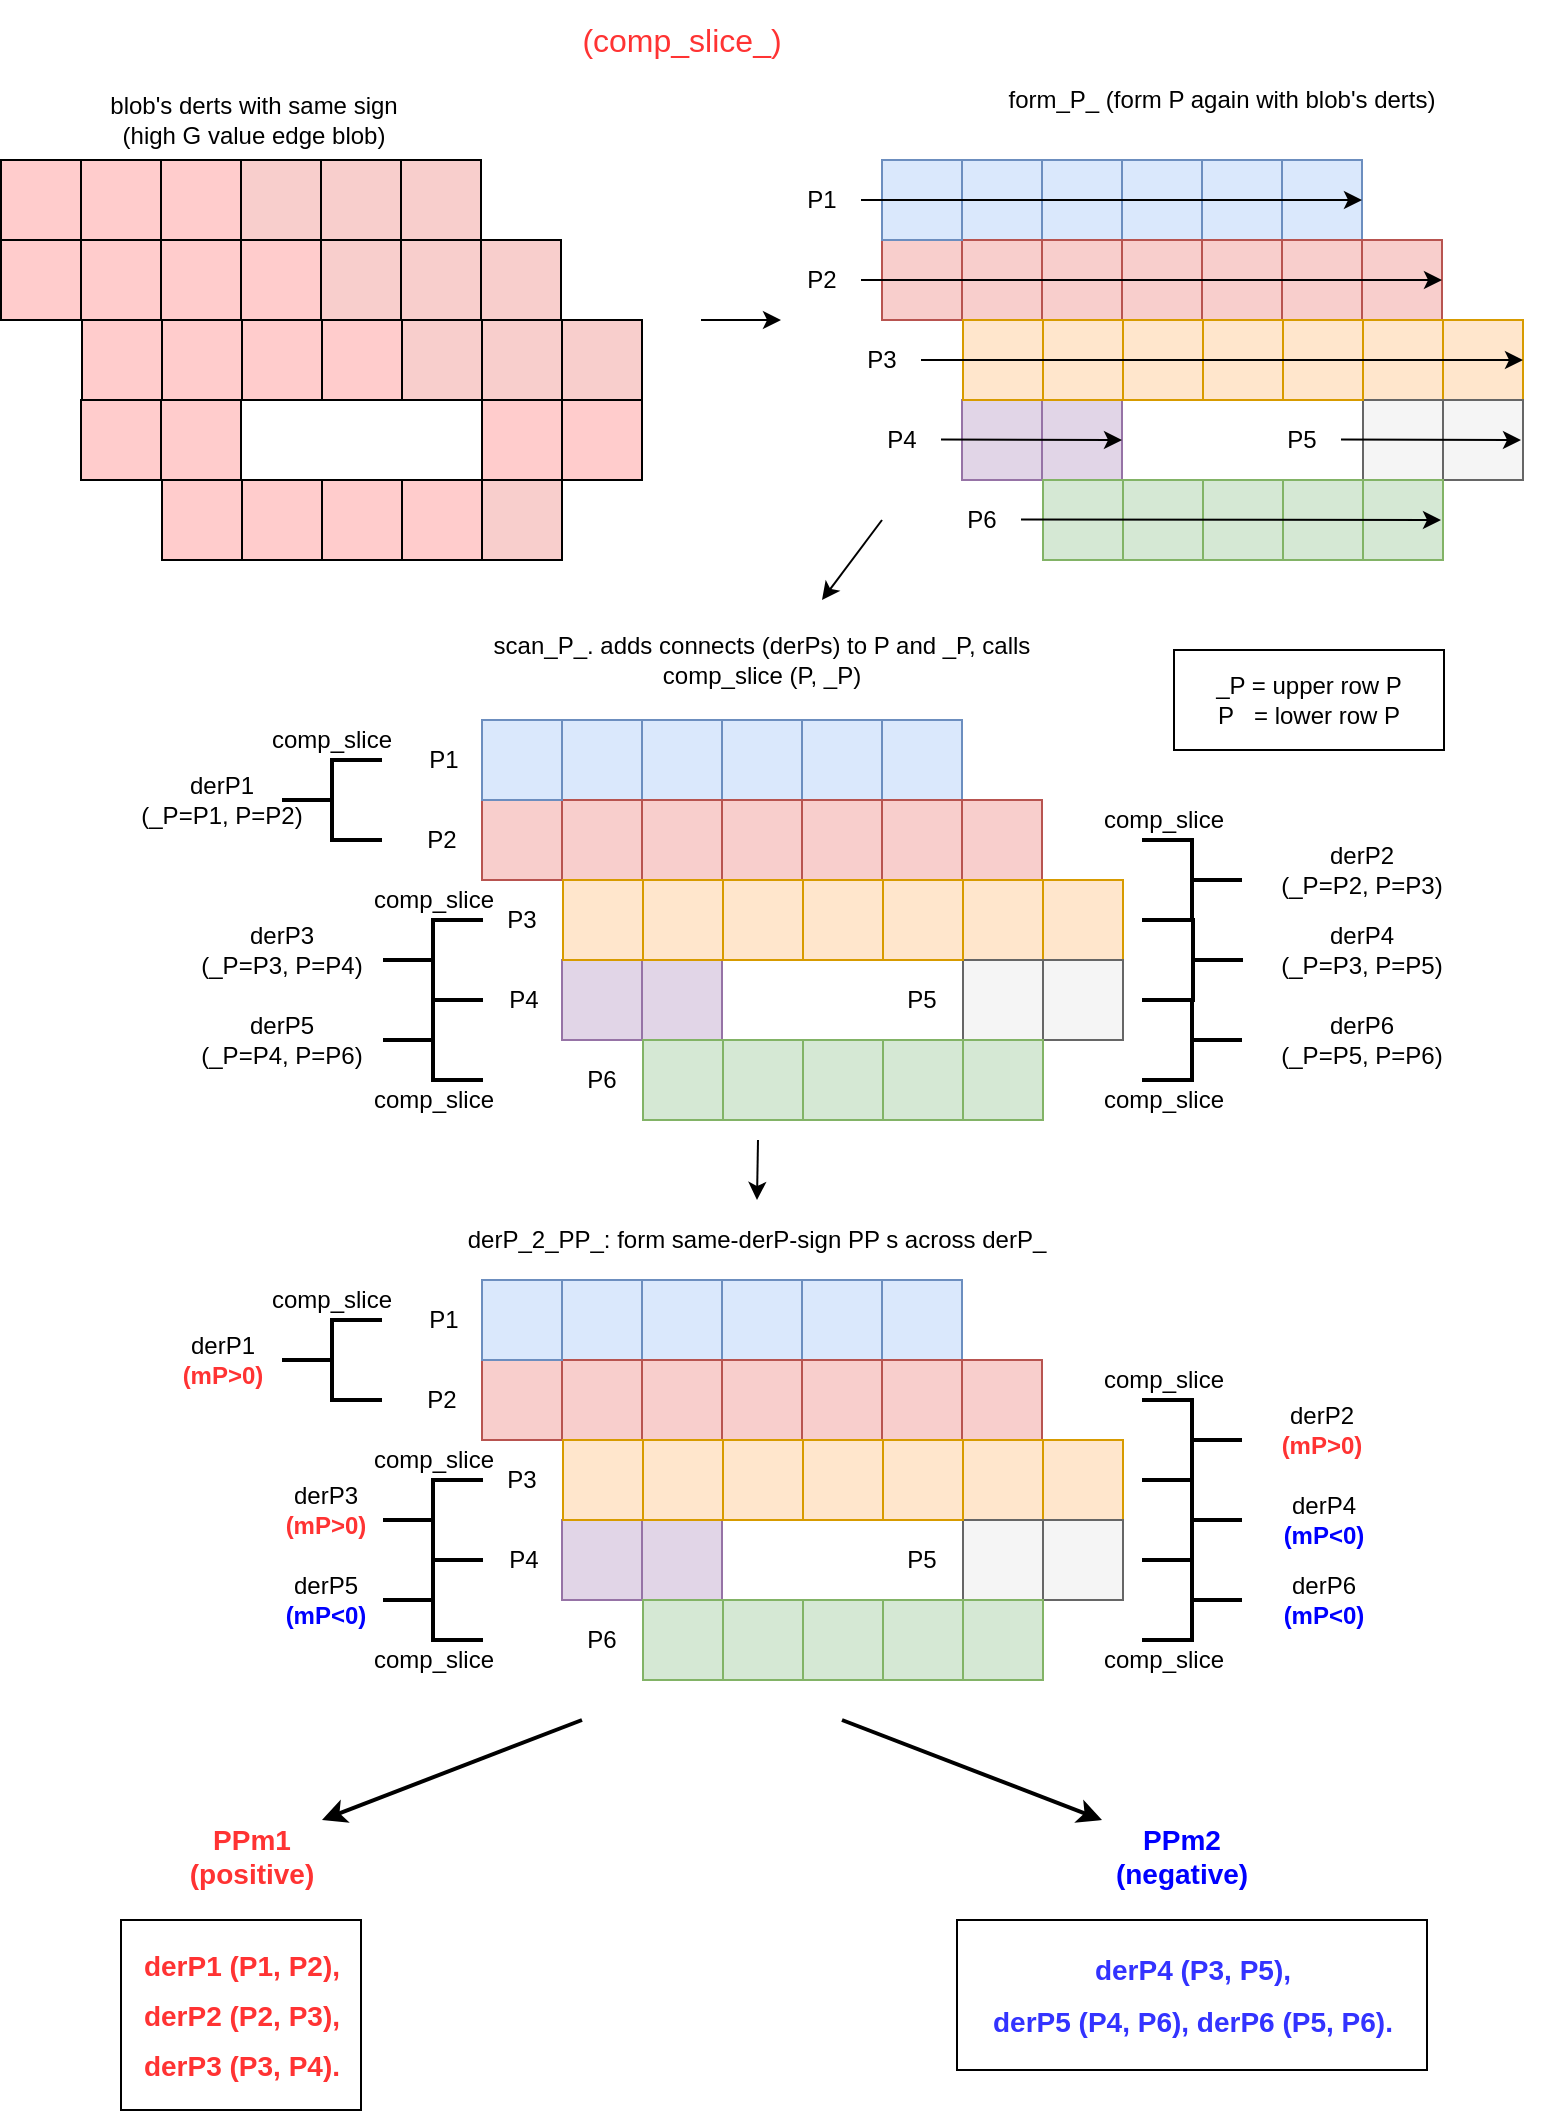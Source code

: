 <mxfile version="14.1.8" type="device"><diagram id="-LPtsiYx2Ymb81ymixG_" name="Page-1"><mxGraphModel dx="1086" dy="816" grid="1" gridSize="10" guides="1" tooltips="1" connect="1" arrows="1" fold="1" page="1" pageScale="1" pageWidth="850" pageHeight="1100" math="0" shadow="0"><root><mxCell id="0"/><mxCell id="1" parent="0"/><mxCell id="cSAT-eHlaFQDFFK64ZEf-36" value="&lt;font style=&quot;font-size: 16px&quot; color=&quot;#FF3333&quot;&gt;(comp_slice_)&lt;/font&gt;" style="text;html=1;strokeColor=none;fillColor=none;align=center;verticalAlign=middle;whiteSpace=wrap;rounded=0;" parent="1" vertex="1"><mxGeometry x="360" width="120" height="40" as="geometry"/></mxCell><mxCell id="hWRBbECCUjlTgu8Wpmlc-28" value="" style="rounded=0;whiteSpace=wrap;html=1;fillColor=#FFCCCC;" parent="1" vertex="1"><mxGeometry x="79.5" y="80" width="40" height="40" as="geometry"/></mxCell><mxCell id="hWRBbECCUjlTgu8Wpmlc-29" value="" style="rounded=0;whiteSpace=wrap;html=1;fillColor=#FFCCCC;" parent="1" vertex="1"><mxGeometry x="119.5" y="80" width="40" height="40" as="geometry"/></mxCell><mxCell id="hWRBbECCUjlTgu8Wpmlc-30" value="" style="rounded=0;whiteSpace=wrap;html=1;fillColor=#FFCCCC;" parent="1" vertex="1"><mxGeometry x="159.5" y="80" width="40" height="40" as="geometry"/></mxCell><mxCell id="hWRBbECCUjlTgu8Wpmlc-31" value="" style="rounded=0;whiteSpace=wrap;html=1;fillColor=#f8cecc;" parent="1" vertex="1"><mxGeometry x="199.5" y="80" width="40" height="40" as="geometry"/></mxCell><mxCell id="hWRBbECCUjlTgu8Wpmlc-32" value="" style="rounded=0;whiteSpace=wrap;html=1;fillColor=#f8cecc;" parent="1" vertex="1"><mxGeometry x="239.5" y="80" width="40" height="40" as="geometry"/></mxCell><mxCell id="hWRBbECCUjlTgu8Wpmlc-33" value="" style="rounded=0;whiteSpace=wrap;html=1;fillColor=#f8cecc;" parent="1" vertex="1"><mxGeometry x="279.5" y="80" width="40" height="40" as="geometry"/></mxCell><mxCell id="hWRBbECCUjlTgu8Wpmlc-34" value="" style="rounded=0;whiteSpace=wrap;html=1;fillColor=#FFCCCC;" parent="1" vertex="1"><mxGeometry x="79.5" y="120" width="40" height="40" as="geometry"/></mxCell><mxCell id="hWRBbECCUjlTgu8Wpmlc-35" value="" style="rounded=0;whiteSpace=wrap;html=1;fillColor=#FFCCCC;" parent="1" vertex="1"><mxGeometry x="119.5" y="120" width="40" height="40" as="geometry"/></mxCell><mxCell id="hWRBbECCUjlTgu8Wpmlc-36" value="" style="rounded=0;whiteSpace=wrap;html=1;fillColor=#FFCCCC;" parent="1" vertex="1"><mxGeometry x="159.5" y="120" width="40" height="40" as="geometry"/></mxCell><mxCell id="hWRBbECCUjlTgu8Wpmlc-37" value="" style="rounded=0;whiteSpace=wrap;html=1;fillColor=#FFCCCC;" parent="1" vertex="1"><mxGeometry x="199.5" y="120" width="40" height="40" as="geometry"/></mxCell><mxCell id="hWRBbECCUjlTgu8Wpmlc-38" value="" style="rounded=0;whiteSpace=wrap;html=1;fillColor=#f8cecc;" parent="1" vertex="1"><mxGeometry x="239.5" y="120" width="40" height="40" as="geometry"/></mxCell><mxCell id="hWRBbECCUjlTgu8Wpmlc-39" value="" style="rounded=0;whiteSpace=wrap;html=1;fillColor=#f8cecc;" parent="1" vertex="1"><mxGeometry x="279.5" y="120" width="40" height="40" as="geometry"/></mxCell><mxCell id="hWRBbECCUjlTgu8Wpmlc-40" value="" style="rounded=0;whiteSpace=wrap;html=1;fillColor=#f8cecc;" parent="1" vertex="1"><mxGeometry x="319.5" y="120" width="40" height="40" as="geometry"/></mxCell><mxCell id="hWRBbECCUjlTgu8Wpmlc-41" value="" style="rounded=0;whiteSpace=wrap;html=1;fillColor=#FFCCCC;" parent="1" vertex="1"><mxGeometry x="120" y="160" width="40" height="40" as="geometry"/></mxCell><mxCell id="hWRBbECCUjlTgu8Wpmlc-42" value="" style="rounded=0;whiteSpace=wrap;html=1;fillColor=#FFCCCC;" parent="1" vertex="1"><mxGeometry x="160" y="160" width="40" height="40" as="geometry"/></mxCell><mxCell id="hWRBbECCUjlTgu8Wpmlc-43" value="" style="rounded=0;whiteSpace=wrap;html=1;fillColor=#FFCCCC;" parent="1" vertex="1"><mxGeometry x="200" y="160" width="40" height="40" as="geometry"/></mxCell><mxCell id="hWRBbECCUjlTgu8Wpmlc-44" value="" style="rounded=0;whiteSpace=wrap;html=1;fillColor=#FFCCCC;" parent="1" vertex="1"><mxGeometry x="240" y="160" width="40" height="40" as="geometry"/></mxCell><mxCell id="hWRBbECCUjlTgu8Wpmlc-45" value="" style="rounded=0;whiteSpace=wrap;html=1;fillColor=#f8cecc;" parent="1" vertex="1"><mxGeometry x="280" y="160" width="40" height="40" as="geometry"/></mxCell><mxCell id="hWRBbECCUjlTgu8Wpmlc-46" value="" style="rounded=0;whiteSpace=wrap;html=1;fillColor=#f8cecc;" parent="1" vertex="1"><mxGeometry x="320" y="160" width="40" height="40" as="geometry"/></mxCell><mxCell id="hWRBbECCUjlTgu8Wpmlc-47" value="" style="rounded=0;whiteSpace=wrap;html=1;fillColor=#f8cecc;" parent="1" vertex="1"><mxGeometry x="360" y="160" width="40" height="40" as="geometry"/></mxCell><mxCell id="hWRBbECCUjlTgu8Wpmlc-48" value="" style="rounded=0;whiteSpace=wrap;html=1;fillColor=#FFCCCC;" parent="1" vertex="1"><mxGeometry x="120" y="160" width="40" height="40" as="geometry"/></mxCell><mxCell id="hWRBbECCUjlTgu8Wpmlc-49" value="" style="rounded=0;whiteSpace=wrap;html=1;fillColor=#FFCCCC;" parent="1" vertex="1"><mxGeometry x="160" y="160" width="40" height="40" as="geometry"/></mxCell><mxCell id="hWRBbECCUjlTgu8Wpmlc-50" value="" style="rounded=0;whiteSpace=wrap;html=1;fillColor=#FFCCCC;" parent="1" vertex="1"><mxGeometry x="200" y="160" width="40" height="40" as="geometry"/></mxCell><mxCell id="hWRBbECCUjlTgu8Wpmlc-52" value="" style="rounded=0;whiteSpace=wrap;html=1;fillColor=#FFCCCC;" parent="1" vertex="1"><mxGeometry x="119.5" y="200" width="40" height="40" as="geometry"/></mxCell><mxCell id="hWRBbECCUjlTgu8Wpmlc-53" value="" style="rounded=0;whiteSpace=wrap;html=1;fillColor=#FFCCCC;" parent="1" vertex="1"><mxGeometry x="159.5" y="200" width="40" height="40" as="geometry"/></mxCell><mxCell id="hWRBbECCUjlTgu8Wpmlc-54" value="" style="rounded=0;whiteSpace=wrap;html=1;fillColor=#FFCCCC;" parent="1" vertex="1"><mxGeometry x="320" y="200" width="40" height="40" as="geometry"/></mxCell><mxCell id="hWRBbECCUjlTgu8Wpmlc-55" value="" style="rounded=0;whiteSpace=wrap;html=1;fillColor=#FFCCCC;" parent="1" vertex="1"><mxGeometry x="360" y="200" width="40" height="40" as="geometry"/></mxCell><mxCell id="hWRBbECCUjlTgu8Wpmlc-57" value="" style="rounded=0;whiteSpace=wrap;html=1;fillColor=#FFCCCC;" parent="1" vertex="1"><mxGeometry x="120" y="160" width="40" height="40" as="geometry"/></mxCell><mxCell id="hWRBbECCUjlTgu8Wpmlc-58" value="" style="rounded=0;whiteSpace=wrap;html=1;fillColor=#FFCCCC;" parent="1" vertex="1"><mxGeometry x="160" y="160" width="40" height="40" as="geometry"/></mxCell><mxCell id="hWRBbECCUjlTgu8Wpmlc-59" value="" style="rounded=0;whiteSpace=wrap;html=1;fillColor=#FFCCCC;" parent="1" vertex="1"><mxGeometry x="120" y="160" width="40" height="40" as="geometry"/></mxCell><mxCell id="hWRBbECCUjlTgu8Wpmlc-60" value="" style="rounded=0;whiteSpace=wrap;html=1;fillColor=#FFCCCC;" parent="1" vertex="1"><mxGeometry x="160" y="160" width="40" height="40" as="geometry"/></mxCell><mxCell id="hWRBbECCUjlTgu8Wpmlc-61" value="" style="rounded=0;whiteSpace=wrap;html=1;fillColor=#FFCCCC;" parent="1" vertex="1"><mxGeometry x="240" y="160" width="40" height="40" as="geometry"/></mxCell><mxCell id="hWRBbECCUjlTgu8Wpmlc-62" value="" style="rounded=0;whiteSpace=wrap;html=1;fillColor=#f8cecc;" parent="1" vertex="1"><mxGeometry x="280" y="160" width="40" height="40" as="geometry"/></mxCell><mxCell id="hWRBbECCUjlTgu8Wpmlc-63" value="" style="rounded=0;whiteSpace=wrap;html=1;fillColor=#FFCCCC;" parent="1" vertex="1"><mxGeometry x="200" y="160" width="40" height="40" as="geometry"/></mxCell><mxCell id="hWRBbECCUjlTgu8Wpmlc-64" value="" style="rounded=0;whiteSpace=wrap;html=1;fillColor=#FFCCCC;" parent="1" vertex="1"><mxGeometry x="120" y="160" width="40" height="40" as="geometry"/></mxCell><mxCell id="hWRBbECCUjlTgu8Wpmlc-65" value="" style="rounded=0;whiteSpace=wrap;html=1;fillColor=#FFCCCC;" parent="1" vertex="1"><mxGeometry x="160" y="160" width="40" height="40" as="geometry"/></mxCell><mxCell id="hWRBbECCUjlTgu8Wpmlc-66" value="" style="rounded=0;whiteSpace=wrap;html=1;fillColor=#FFCCCC;" parent="1" vertex="1"><mxGeometry x="280" y="240" width="40" height="40" as="geometry"/></mxCell><mxCell id="hWRBbECCUjlTgu8Wpmlc-67" value="" style="rounded=0;whiteSpace=wrap;html=1;fillColor=#f8cecc;" parent="1" vertex="1"><mxGeometry x="320" y="240" width="40" height="40" as="geometry"/></mxCell><mxCell id="hWRBbECCUjlTgu8Wpmlc-68" value="" style="rounded=0;whiteSpace=wrap;html=1;fillColor=#FFCCCC;" parent="1" vertex="1"><mxGeometry x="240" y="240" width="40" height="40" as="geometry"/></mxCell><mxCell id="hWRBbECCUjlTgu8Wpmlc-69" value="" style="rounded=0;whiteSpace=wrap;html=1;fillColor=#FFCCCC;" parent="1" vertex="1"><mxGeometry x="160" y="240" width="40" height="40" as="geometry"/></mxCell><mxCell id="hWRBbECCUjlTgu8Wpmlc-70" value="" style="rounded=0;whiteSpace=wrap;html=1;fillColor=#FFCCCC;" parent="1" vertex="1"><mxGeometry x="200" y="240" width="40" height="40" as="geometry"/></mxCell><mxCell id="hWRBbECCUjlTgu8Wpmlc-79" value="blob's derts with same sign (high G value edge blob)" style="text;html=1;strokeColor=none;fillColor=none;align=center;verticalAlign=middle;whiteSpace=wrap;rounded=0;" parent="1" vertex="1"><mxGeometry x="130.5" y="50" width="150" height="20" as="geometry"/></mxCell><mxCell id="hWRBbECCUjlTgu8Wpmlc-81" value="" style="rounded=0;whiteSpace=wrap;html=1;fillColor=#FFCCCC;" parent="1" vertex="1"><mxGeometry x="520" y="80" width="40" height="40" as="geometry"/></mxCell><mxCell id="hWRBbECCUjlTgu8Wpmlc-82" value="" style="rounded=0;whiteSpace=wrap;html=1;fillColor=#dae8fc;strokeColor=#6c8ebf;" parent="1" vertex="1"><mxGeometry x="560" y="80" width="40" height="40" as="geometry"/></mxCell><mxCell id="hWRBbECCUjlTgu8Wpmlc-83" value="" style="rounded=0;whiteSpace=wrap;html=1;fillColor=#dae8fc;strokeColor=#6c8ebf;" parent="1" vertex="1"><mxGeometry x="600" y="80" width="40" height="40" as="geometry"/></mxCell><mxCell id="hWRBbECCUjlTgu8Wpmlc-84" value="" style="rounded=0;whiteSpace=wrap;html=1;fillColor=#dae8fc;strokeColor=#6c8ebf;" parent="1" vertex="1"><mxGeometry x="640" y="80" width="40" height="40" as="geometry"/></mxCell><mxCell id="hWRBbECCUjlTgu8Wpmlc-85" value="" style="rounded=0;whiteSpace=wrap;html=1;fillColor=#dae8fc;strokeColor=#6c8ebf;" parent="1" vertex="1"><mxGeometry x="680" y="80" width="40" height="40" as="geometry"/></mxCell><mxCell id="hWRBbECCUjlTgu8Wpmlc-86" value="" style="rounded=0;whiteSpace=wrap;html=1;fillColor=#dae8fc;strokeColor=#6c8ebf;" parent="1" vertex="1"><mxGeometry x="720" y="80" width="40" height="40" as="geometry"/></mxCell><mxCell id="hWRBbECCUjlTgu8Wpmlc-87" value="" style="rounded=0;whiteSpace=wrap;html=1;fillColor=#f8cecc;strokeColor=#b85450;" parent="1" vertex="1"><mxGeometry x="520" y="120" width="40" height="40" as="geometry"/></mxCell><mxCell id="hWRBbECCUjlTgu8Wpmlc-88" value="" style="rounded=0;whiteSpace=wrap;html=1;fillColor=#f8cecc;strokeColor=#b85450;" parent="1" vertex="1"><mxGeometry x="560" y="120" width="40" height="40" as="geometry"/></mxCell><mxCell id="hWRBbECCUjlTgu8Wpmlc-89" value="" style="rounded=0;whiteSpace=wrap;html=1;fillColor=#f8cecc;strokeColor=#b85450;" parent="1" vertex="1"><mxGeometry x="600" y="120" width="40" height="40" as="geometry"/></mxCell><mxCell id="hWRBbECCUjlTgu8Wpmlc-90" value="" style="rounded=0;whiteSpace=wrap;html=1;fillColor=#f8cecc;strokeColor=#b85450;" parent="1" vertex="1"><mxGeometry x="640" y="120" width="40" height="40" as="geometry"/></mxCell><mxCell id="hWRBbECCUjlTgu8Wpmlc-91" value="" style="rounded=0;whiteSpace=wrap;html=1;fillColor=#f8cecc;strokeColor=#b85450;" parent="1" vertex="1"><mxGeometry x="680" y="120" width="40" height="40" as="geometry"/></mxCell><mxCell id="hWRBbECCUjlTgu8Wpmlc-92" value="" style="rounded=0;whiteSpace=wrap;html=1;fillColor=#f8cecc;strokeColor=#b85450;" parent="1" vertex="1"><mxGeometry x="720" y="120" width="40" height="40" as="geometry"/></mxCell><mxCell id="hWRBbECCUjlTgu8Wpmlc-93" value="" style="rounded=0;whiteSpace=wrap;html=1;fillColor=#f8cecc;strokeColor=#b85450;" parent="1" vertex="1"><mxGeometry x="760" y="120" width="40" height="40" as="geometry"/></mxCell><mxCell id="hWRBbECCUjlTgu8Wpmlc-94" value="" style="rounded=0;whiteSpace=wrap;html=1;fillColor=#FFCCCC;" parent="1" vertex="1"><mxGeometry x="560.5" y="160" width="40" height="40" as="geometry"/></mxCell><mxCell id="hWRBbECCUjlTgu8Wpmlc-95" value="" style="rounded=0;whiteSpace=wrap;html=1;fillColor=#FFCCCC;" parent="1" vertex="1"><mxGeometry x="600.5" y="160" width="40" height="40" as="geometry"/></mxCell><mxCell id="hWRBbECCUjlTgu8Wpmlc-96" value="" style="rounded=0;whiteSpace=wrap;html=1;fillColor=#FFCCCC;" parent="1" vertex="1"><mxGeometry x="640.5" y="160" width="40" height="40" as="geometry"/></mxCell><mxCell id="hWRBbECCUjlTgu8Wpmlc-97" value="" style="rounded=0;whiteSpace=wrap;html=1;fillColor=#FFCCCC;" parent="1" vertex="1"><mxGeometry x="680.5" y="160" width="40" height="40" as="geometry"/></mxCell><mxCell id="hWRBbECCUjlTgu8Wpmlc-98" value="" style="rounded=0;whiteSpace=wrap;html=1;fillColor=#f8cecc;" parent="1" vertex="1"><mxGeometry x="720.5" y="160" width="40" height="40" as="geometry"/></mxCell><mxCell id="hWRBbECCUjlTgu8Wpmlc-99" value="" style="rounded=0;whiteSpace=wrap;html=1;fillColor=#ffe6cc;strokeColor=#d79b00;" parent="1" vertex="1"><mxGeometry x="760.5" y="160" width="40" height="40" as="geometry"/></mxCell><mxCell id="hWRBbECCUjlTgu8Wpmlc-100" value="" style="rounded=0;whiteSpace=wrap;html=1;fillColor=#ffe6cc;strokeColor=#d79b00;" parent="1" vertex="1"><mxGeometry x="800.5" y="160" width="40" height="40" as="geometry"/></mxCell><mxCell id="hWRBbECCUjlTgu8Wpmlc-101" value="" style="rounded=0;whiteSpace=wrap;html=1;fillColor=#FFCCCC;" parent="1" vertex="1"><mxGeometry x="560.5" y="160" width="40" height="40" as="geometry"/></mxCell><mxCell id="hWRBbECCUjlTgu8Wpmlc-102" value="" style="rounded=0;whiteSpace=wrap;html=1;fillColor=#FFCCCC;" parent="1" vertex="1"><mxGeometry x="600.5" y="160" width="40" height="40" as="geometry"/></mxCell><mxCell id="hWRBbECCUjlTgu8Wpmlc-103" value="" style="rounded=0;whiteSpace=wrap;html=1;fillColor=#FFCCCC;" parent="1" vertex="1"><mxGeometry x="640.5" y="160" width="40" height="40" as="geometry"/></mxCell><mxCell id="hWRBbECCUjlTgu8Wpmlc-105" value="" style="rounded=0;whiteSpace=wrap;html=1;fillColor=#e1d5e7;strokeColor=#9673a6;" parent="1" vertex="1"><mxGeometry x="560" y="200" width="40" height="40" as="geometry"/></mxCell><mxCell id="hWRBbECCUjlTgu8Wpmlc-106" value="" style="rounded=0;whiteSpace=wrap;html=1;fillColor=#e1d5e7;strokeColor=#9673a6;" parent="1" vertex="1"><mxGeometry x="600" y="200" width="40" height="40" as="geometry"/></mxCell><mxCell id="hWRBbECCUjlTgu8Wpmlc-107" value="" style="rounded=0;whiteSpace=wrap;html=1;fillColor=#f5f5f5;strokeColor=#666666;fontColor=#333333;" parent="1" vertex="1"><mxGeometry x="760.5" y="200" width="40" height="40" as="geometry"/></mxCell><mxCell id="hWRBbECCUjlTgu8Wpmlc-108" value="" style="rounded=0;whiteSpace=wrap;html=1;fillColor=#f5f5f5;strokeColor=#666666;fontColor=#333333;" parent="1" vertex="1"><mxGeometry x="800.5" y="200" width="40" height="40" as="geometry"/></mxCell><mxCell id="hWRBbECCUjlTgu8Wpmlc-110" value="" style="rounded=0;whiteSpace=wrap;html=1;fillColor=#FFCCCC;" parent="1" vertex="1"><mxGeometry x="560.5" y="160" width="40" height="40" as="geometry"/></mxCell><mxCell id="hWRBbECCUjlTgu8Wpmlc-111" value="" style="rounded=0;whiteSpace=wrap;html=1;fillColor=#FFCCCC;" parent="1" vertex="1"><mxGeometry x="600.5" y="160" width="40" height="40" as="geometry"/></mxCell><mxCell id="hWRBbECCUjlTgu8Wpmlc-112" value="" style="rounded=0;whiteSpace=wrap;html=1;fillColor=#FFCCCC;" parent="1" vertex="1"><mxGeometry x="560.5" y="160" width="40" height="40" as="geometry"/></mxCell><mxCell id="hWRBbECCUjlTgu8Wpmlc-113" value="" style="rounded=0;whiteSpace=wrap;html=1;fillColor=#FFCCCC;" parent="1" vertex="1"><mxGeometry x="600.5" y="160" width="40" height="40" as="geometry"/></mxCell><mxCell id="hWRBbECCUjlTgu8Wpmlc-114" value="" style="rounded=0;whiteSpace=wrap;html=1;fillColor=#ffe6cc;strokeColor=#d79b00;" parent="1" vertex="1"><mxGeometry x="680.5" y="160" width="40" height="40" as="geometry"/></mxCell><mxCell id="hWRBbECCUjlTgu8Wpmlc-115" value="" style="rounded=0;whiteSpace=wrap;html=1;fillColor=#ffe6cc;strokeColor=#d79b00;" parent="1" vertex="1"><mxGeometry x="720.5" y="160" width="40" height="40" as="geometry"/></mxCell><mxCell id="hWRBbECCUjlTgu8Wpmlc-116" value="" style="rounded=0;whiteSpace=wrap;html=1;fillColor=#ffe6cc;strokeColor=#d79b00;" parent="1" vertex="1"><mxGeometry x="640.5" y="160" width="40" height="40" as="geometry"/></mxCell><mxCell id="hWRBbECCUjlTgu8Wpmlc-117" value="" style="rounded=0;whiteSpace=wrap;html=1;fillColor=#ffe6cc;strokeColor=#d79b00;" parent="1" vertex="1"><mxGeometry x="560.5" y="160" width="40" height="40" as="geometry"/></mxCell><mxCell id="hWRBbECCUjlTgu8Wpmlc-118" value="" style="rounded=0;whiteSpace=wrap;html=1;fillColor=#ffe6cc;strokeColor=#d79b00;" parent="1" vertex="1"><mxGeometry x="600.5" y="160" width="40" height="40" as="geometry"/></mxCell><mxCell id="hWRBbECCUjlTgu8Wpmlc-119" value="" style="rounded=0;whiteSpace=wrap;html=1;fillColor=#d5e8d4;strokeColor=#82b366;" parent="1" vertex="1"><mxGeometry x="720.5" y="240" width="40" height="40" as="geometry"/></mxCell><mxCell id="hWRBbECCUjlTgu8Wpmlc-120" value="" style="rounded=0;whiteSpace=wrap;html=1;fillColor=#d5e8d4;strokeColor=#82b366;" parent="1" vertex="1"><mxGeometry x="760.5" y="240" width="40" height="40" as="geometry"/></mxCell><mxCell id="hWRBbECCUjlTgu8Wpmlc-121" value="" style="rounded=0;whiteSpace=wrap;html=1;fillColor=#d5e8d4;strokeColor=#82b366;" parent="1" vertex="1"><mxGeometry x="680.5" y="240" width="40" height="40" as="geometry"/></mxCell><mxCell id="hWRBbECCUjlTgu8Wpmlc-122" value="" style="rounded=0;whiteSpace=wrap;html=1;fillColor=#d5e8d4;strokeColor=#82b366;" parent="1" vertex="1"><mxGeometry x="600.5" y="240" width="40" height="40" as="geometry"/></mxCell><mxCell id="hWRBbECCUjlTgu8Wpmlc-123" value="" style="rounded=0;whiteSpace=wrap;html=1;fillColor=#d5e8d4;strokeColor=#82b366;" parent="1" vertex="1"><mxGeometry x="640.5" y="240" width="40" height="40" as="geometry"/></mxCell><mxCell id="hWRBbECCUjlTgu8Wpmlc-125" value="" style="rounded=0;whiteSpace=wrap;html=1;fillColor=#dae8fc;strokeColor=#6c8ebf;" parent="1" vertex="1"><mxGeometry x="520" y="80" width="40" height="40" as="geometry"/></mxCell><mxCell id="hWRBbECCUjlTgu8Wpmlc-130" value="P1" style="text;html=1;strokeColor=none;fillColor=none;align=center;verticalAlign=middle;whiteSpace=wrap;rounded=0;dashed=1;" parent="1" vertex="1"><mxGeometry x="469.5" y="90" width="40" height="20" as="geometry"/></mxCell><mxCell id="hWRBbECCUjlTgu8Wpmlc-131" value="P2" style="text;html=1;strokeColor=none;fillColor=none;align=center;verticalAlign=middle;whiteSpace=wrap;rounded=0;dashed=1;" parent="1" vertex="1"><mxGeometry x="469.5" y="130" width="40" height="20" as="geometry"/></mxCell><mxCell id="hWRBbECCUjlTgu8Wpmlc-132" value="P3" style="text;html=1;strokeColor=none;fillColor=none;align=center;verticalAlign=middle;whiteSpace=wrap;rounded=0;dashed=1;" parent="1" vertex="1"><mxGeometry x="499.5" y="170" width="40" height="20" as="geometry"/></mxCell><mxCell id="hWRBbECCUjlTgu8Wpmlc-133" value="P4" style="text;html=1;strokeColor=none;fillColor=none;align=center;verticalAlign=middle;whiteSpace=wrap;rounded=0;dashed=1;" parent="1" vertex="1"><mxGeometry x="509.5" y="210" width="40" height="20" as="geometry"/></mxCell><mxCell id="hWRBbECCUjlTgu8Wpmlc-134" value="P5" style="text;html=1;strokeColor=none;fillColor=none;align=center;verticalAlign=middle;whiteSpace=wrap;rounded=0;dashed=1;" parent="1" vertex="1"><mxGeometry x="709.5" y="210" width="40" height="20" as="geometry"/></mxCell><mxCell id="hWRBbECCUjlTgu8Wpmlc-135" value="P6" style="text;html=1;strokeColor=none;fillColor=none;align=center;verticalAlign=middle;whiteSpace=wrap;rounded=0;dashed=1;" parent="1" vertex="1"><mxGeometry x="549.5" y="250" width="40" height="20" as="geometry"/></mxCell><mxCell id="hWRBbECCUjlTgu8Wpmlc-136" value="" style="endArrow=classic;html=1;exitX=1;exitY=0.5;exitDx=0;exitDy=0;entryX=1;entryY=0.5;entryDx=0;entryDy=0;" parent="1" source="hWRBbECCUjlTgu8Wpmlc-130" target="hWRBbECCUjlTgu8Wpmlc-86" edge="1"><mxGeometry width="50" height="50" relative="1" as="geometry"><mxPoint x="539.5" y="240" as="sourcePoint"/><mxPoint x="589.5" y="190" as="targetPoint"/></mxGeometry></mxCell><mxCell id="hWRBbECCUjlTgu8Wpmlc-137" value="" style="endArrow=classic;html=1;exitX=1;exitY=0.5;exitDx=0;exitDy=0;entryX=1;entryY=0.5;entryDx=0;entryDy=0;" parent="1" source="hWRBbECCUjlTgu8Wpmlc-131" target="hWRBbECCUjlTgu8Wpmlc-93" edge="1"><mxGeometry width="50" height="50" relative="1" as="geometry"><mxPoint x="509.5" y="149.17" as="sourcePoint"/><mxPoint x="770" y="149.17" as="targetPoint"/></mxGeometry></mxCell><mxCell id="hWRBbECCUjlTgu8Wpmlc-138" value="" style="endArrow=classic;html=1;entryX=1;entryY=0.5;entryDx=0;entryDy=0;" parent="1" target="hWRBbECCUjlTgu8Wpmlc-100" edge="1"><mxGeometry width="50" height="50" relative="1" as="geometry"><mxPoint x="539.5" y="180" as="sourcePoint"/><mxPoint x="795" y="179.58" as="targetPoint"/></mxGeometry></mxCell><mxCell id="hWRBbECCUjlTgu8Wpmlc-142" value="" style="endArrow=classic;html=1;exitX=1;exitY=0.5;exitDx=0;exitDy=0;entryX=1;entryY=0.5;entryDx=0;entryDy=0;" parent="1" target="hWRBbECCUjlTgu8Wpmlc-106" edge="1"><mxGeometry width="50" height="50" relative="1" as="geometry"><mxPoint x="549.5" y="219.71" as="sourcePoint"/><mxPoint x="810" y="219.71" as="targetPoint"/></mxGeometry></mxCell><mxCell id="hWRBbECCUjlTgu8Wpmlc-144" value="" style="endArrow=classic;html=1;exitX=1;exitY=0.5;exitDx=0;exitDy=0;" parent="1" edge="1"><mxGeometry width="50" height="50" relative="1" as="geometry"><mxPoint x="749.5" y="219.71" as="sourcePoint"/><mxPoint x="839.5" y="220" as="targetPoint"/></mxGeometry></mxCell><mxCell id="hWRBbECCUjlTgu8Wpmlc-145" value="" style="endArrow=classic;html=1;exitX=1;exitY=0.5;exitDx=0;exitDy=0;" parent="1" edge="1"><mxGeometry width="50" height="50" relative="1" as="geometry"><mxPoint x="589.5" y="259.71" as="sourcePoint"/><mxPoint x="799.5" y="260" as="targetPoint"/></mxGeometry></mxCell><mxCell id="hWRBbECCUjlTgu8Wpmlc-148" value="" style="endArrow=classic;html=1;" parent="1" edge="1"><mxGeometry width="50" height="50" relative="1" as="geometry"><mxPoint x="429.5" y="160" as="sourcePoint"/><mxPoint x="469.5" y="160" as="targetPoint"/></mxGeometry></mxCell><mxCell id="hWRBbECCUjlTgu8Wpmlc-149" value="form_P_ (form P again with blob's derts)" style="text;html=1;strokeColor=none;fillColor=none;align=center;verticalAlign=middle;whiteSpace=wrap;rounded=0;dashed=1;" parent="1" vertex="1"><mxGeometry x="569.5" y="40" width="240" height="20" as="geometry"/></mxCell><mxCell id="hWRBbECCUjlTgu8Wpmlc-150" value="" style="rounded=0;whiteSpace=wrap;html=1;fillColor=#FFCCCC;" parent="1" vertex="1"><mxGeometry x="320" y="360" width="40" height="40" as="geometry"/></mxCell><mxCell id="hWRBbECCUjlTgu8Wpmlc-151" value="" style="rounded=0;whiteSpace=wrap;html=1;fillColor=#dae8fc;strokeColor=#6c8ebf;" parent="1" vertex="1"><mxGeometry x="360" y="360" width="40" height="40" as="geometry"/></mxCell><mxCell id="hWRBbECCUjlTgu8Wpmlc-152" value="" style="rounded=0;whiteSpace=wrap;html=1;fillColor=#dae8fc;strokeColor=#6c8ebf;" parent="1" vertex="1"><mxGeometry x="400" y="360" width="40" height="40" as="geometry"/></mxCell><mxCell id="hWRBbECCUjlTgu8Wpmlc-153" value="" style="rounded=0;whiteSpace=wrap;html=1;fillColor=#dae8fc;strokeColor=#6c8ebf;" parent="1" vertex="1"><mxGeometry x="440" y="360" width="40" height="40" as="geometry"/></mxCell><mxCell id="hWRBbECCUjlTgu8Wpmlc-154" value="" style="rounded=0;whiteSpace=wrap;html=1;fillColor=#dae8fc;strokeColor=#6c8ebf;" parent="1" vertex="1"><mxGeometry x="480" y="360" width="40" height="40" as="geometry"/></mxCell><mxCell id="hWRBbECCUjlTgu8Wpmlc-155" value="" style="rounded=0;whiteSpace=wrap;html=1;fillColor=#dae8fc;strokeColor=#6c8ebf;" parent="1" vertex="1"><mxGeometry x="520" y="360" width="40" height="40" as="geometry"/></mxCell><mxCell id="hWRBbECCUjlTgu8Wpmlc-156" value="" style="rounded=0;whiteSpace=wrap;html=1;fillColor=#f8cecc;strokeColor=#b85450;" parent="1" vertex="1"><mxGeometry x="320" y="400" width="40" height="40" as="geometry"/></mxCell><mxCell id="hWRBbECCUjlTgu8Wpmlc-157" value="" style="rounded=0;whiteSpace=wrap;html=1;fillColor=#f8cecc;strokeColor=#b85450;" parent="1" vertex="1"><mxGeometry x="360" y="400" width="40" height="40" as="geometry"/></mxCell><mxCell id="hWRBbECCUjlTgu8Wpmlc-158" value="" style="rounded=0;whiteSpace=wrap;html=1;fillColor=#f8cecc;strokeColor=#b85450;" parent="1" vertex="1"><mxGeometry x="400" y="400" width="40" height="40" as="geometry"/></mxCell><mxCell id="hWRBbECCUjlTgu8Wpmlc-159" value="" style="rounded=0;whiteSpace=wrap;html=1;fillColor=#f8cecc;strokeColor=#b85450;" parent="1" vertex="1"><mxGeometry x="440" y="400" width="40" height="40" as="geometry"/></mxCell><mxCell id="hWRBbECCUjlTgu8Wpmlc-160" value="" style="rounded=0;whiteSpace=wrap;html=1;fillColor=#f8cecc;strokeColor=#b85450;" parent="1" vertex="1"><mxGeometry x="480" y="400" width="40" height="40" as="geometry"/></mxCell><mxCell id="hWRBbECCUjlTgu8Wpmlc-161" value="" style="rounded=0;whiteSpace=wrap;html=1;fillColor=#f8cecc;strokeColor=#b85450;" parent="1" vertex="1"><mxGeometry x="520" y="400" width="40" height="40" as="geometry"/></mxCell><mxCell id="hWRBbECCUjlTgu8Wpmlc-162" value="" style="rounded=0;whiteSpace=wrap;html=1;fillColor=#f8cecc;strokeColor=#b85450;" parent="1" vertex="1"><mxGeometry x="560" y="400" width="40" height="40" as="geometry"/></mxCell><mxCell id="hWRBbECCUjlTgu8Wpmlc-163" value="" style="rounded=0;whiteSpace=wrap;html=1;fillColor=#FFCCCC;" parent="1" vertex="1"><mxGeometry x="360.5" y="440" width="40" height="40" as="geometry"/></mxCell><mxCell id="hWRBbECCUjlTgu8Wpmlc-164" value="" style="rounded=0;whiteSpace=wrap;html=1;fillColor=#FFCCCC;" parent="1" vertex="1"><mxGeometry x="400.5" y="440" width="40" height="40" as="geometry"/></mxCell><mxCell id="hWRBbECCUjlTgu8Wpmlc-165" value="" style="rounded=0;whiteSpace=wrap;html=1;fillColor=#FFCCCC;" parent="1" vertex="1"><mxGeometry x="440.5" y="440" width="40" height="40" as="geometry"/></mxCell><mxCell id="hWRBbECCUjlTgu8Wpmlc-166" value="" style="rounded=0;whiteSpace=wrap;html=1;fillColor=#FFCCCC;" parent="1" vertex="1"><mxGeometry x="480.5" y="440" width="40" height="40" as="geometry"/></mxCell><mxCell id="hWRBbECCUjlTgu8Wpmlc-167" value="" style="rounded=0;whiteSpace=wrap;html=1;fillColor=#f8cecc;" parent="1" vertex="1"><mxGeometry x="520.5" y="440" width="40" height="40" as="geometry"/></mxCell><mxCell id="hWRBbECCUjlTgu8Wpmlc-168" value="" style="rounded=0;whiteSpace=wrap;html=1;fillColor=#ffe6cc;strokeColor=#d79b00;" parent="1" vertex="1"><mxGeometry x="560.5" y="440" width="40" height="40" as="geometry"/></mxCell><mxCell id="hWRBbECCUjlTgu8Wpmlc-169" value="" style="rounded=0;whiteSpace=wrap;html=1;fillColor=#ffe6cc;strokeColor=#d79b00;" parent="1" vertex="1"><mxGeometry x="600.5" y="440" width="40" height="40" as="geometry"/></mxCell><mxCell id="hWRBbECCUjlTgu8Wpmlc-170" value="" style="rounded=0;whiteSpace=wrap;html=1;fillColor=#FFCCCC;" parent="1" vertex="1"><mxGeometry x="360.5" y="440" width="40" height="40" as="geometry"/></mxCell><mxCell id="hWRBbECCUjlTgu8Wpmlc-171" value="" style="rounded=0;whiteSpace=wrap;html=1;fillColor=#FFCCCC;" parent="1" vertex="1"><mxGeometry x="400.5" y="440" width="40" height="40" as="geometry"/></mxCell><mxCell id="hWRBbECCUjlTgu8Wpmlc-172" value="" style="rounded=0;whiteSpace=wrap;html=1;fillColor=#FFCCCC;" parent="1" vertex="1"><mxGeometry x="440.5" y="440" width="40" height="40" as="geometry"/></mxCell><mxCell id="hWRBbECCUjlTgu8Wpmlc-173" value="" style="rounded=0;whiteSpace=wrap;html=1;fillColor=#e1d5e7;strokeColor=#9673a6;" parent="1" vertex="1"><mxGeometry x="360" y="480" width="40" height="40" as="geometry"/></mxCell><mxCell id="hWRBbECCUjlTgu8Wpmlc-174" value="" style="rounded=0;whiteSpace=wrap;html=1;fillColor=#e1d5e7;strokeColor=#9673a6;" parent="1" vertex="1"><mxGeometry x="400" y="480" width="40" height="40" as="geometry"/></mxCell><mxCell id="hWRBbECCUjlTgu8Wpmlc-175" value="" style="rounded=0;whiteSpace=wrap;html=1;fillColor=#f5f5f5;strokeColor=#666666;fontColor=#333333;" parent="1" vertex="1"><mxGeometry x="560.5" y="480" width="40" height="40" as="geometry"/></mxCell><mxCell id="hWRBbECCUjlTgu8Wpmlc-176" value="" style="rounded=0;whiteSpace=wrap;html=1;fillColor=#f5f5f5;strokeColor=#666666;fontColor=#333333;" parent="1" vertex="1"><mxGeometry x="600.5" y="480" width="40" height="40" as="geometry"/></mxCell><mxCell id="hWRBbECCUjlTgu8Wpmlc-177" value="" style="rounded=0;whiteSpace=wrap;html=1;fillColor=#FFCCCC;" parent="1" vertex="1"><mxGeometry x="360.5" y="440" width="40" height="40" as="geometry"/></mxCell><mxCell id="hWRBbECCUjlTgu8Wpmlc-178" value="" style="rounded=0;whiteSpace=wrap;html=1;fillColor=#FFCCCC;" parent="1" vertex="1"><mxGeometry x="400.5" y="440" width="40" height="40" as="geometry"/></mxCell><mxCell id="hWRBbECCUjlTgu8Wpmlc-179" value="" style="rounded=0;whiteSpace=wrap;html=1;fillColor=#FFCCCC;" parent="1" vertex="1"><mxGeometry x="360.5" y="440" width="40" height="40" as="geometry"/></mxCell><mxCell id="hWRBbECCUjlTgu8Wpmlc-180" value="" style="rounded=0;whiteSpace=wrap;html=1;fillColor=#FFCCCC;" parent="1" vertex="1"><mxGeometry x="400.5" y="440" width="40" height="40" as="geometry"/></mxCell><mxCell id="hWRBbECCUjlTgu8Wpmlc-181" value="" style="rounded=0;whiteSpace=wrap;html=1;fillColor=#ffe6cc;strokeColor=#d79b00;" parent="1" vertex="1"><mxGeometry x="480.5" y="440" width="40" height="40" as="geometry"/></mxCell><mxCell id="hWRBbECCUjlTgu8Wpmlc-182" value="" style="rounded=0;whiteSpace=wrap;html=1;fillColor=#ffe6cc;strokeColor=#d79b00;" parent="1" vertex="1"><mxGeometry x="520.5" y="440" width="40" height="40" as="geometry"/></mxCell><mxCell id="hWRBbECCUjlTgu8Wpmlc-183" value="" style="rounded=0;whiteSpace=wrap;html=1;fillColor=#ffe6cc;strokeColor=#d79b00;" parent="1" vertex="1"><mxGeometry x="440.5" y="440" width="40" height="40" as="geometry"/></mxCell><mxCell id="hWRBbECCUjlTgu8Wpmlc-184" value="" style="rounded=0;whiteSpace=wrap;html=1;fillColor=#ffe6cc;strokeColor=#d79b00;" parent="1" vertex="1"><mxGeometry x="360.5" y="440" width="40" height="40" as="geometry"/></mxCell><mxCell id="hWRBbECCUjlTgu8Wpmlc-185" value="" style="rounded=0;whiteSpace=wrap;html=1;fillColor=#ffe6cc;strokeColor=#d79b00;" parent="1" vertex="1"><mxGeometry x="400.5" y="440" width="40" height="40" as="geometry"/></mxCell><mxCell id="hWRBbECCUjlTgu8Wpmlc-186" value="" style="rounded=0;whiteSpace=wrap;html=1;fillColor=#d5e8d4;strokeColor=#82b366;" parent="1" vertex="1"><mxGeometry x="520.5" y="520" width="40" height="40" as="geometry"/></mxCell><mxCell id="hWRBbECCUjlTgu8Wpmlc-187" value="" style="rounded=0;whiteSpace=wrap;html=1;fillColor=#d5e8d4;strokeColor=#82b366;" parent="1" vertex="1"><mxGeometry x="560.5" y="520" width="40" height="40" as="geometry"/></mxCell><mxCell id="hWRBbECCUjlTgu8Wpmlc-188" value="" style="rounded=0;whiteSpace=wrap;html=1;fillColor=#d5e8d4;strokeColor=#82b366;" parent="1" vertex="1"><mxGeometry x="480.5" y="520" width="40" height="40" as="geometry"/></mxCell><mxCell id="hWRBbECCUjlTgu8Wpmlc-189" value="" style="rounded=0;whiteSpace=wrap;html=1;fillColor=#d5e8d4;strokeColor=#82b366;" parent="1" vertex="1"><mxGeometry x="400.5" y="520" width="40" height="40" as="geometry"/></mxCell><mxCell id="hWRBbECCUjlTgu8Wpmlc-190" value="" style="rounded=0;whiteSpace=wrap;html=1;fillColor=#d5e8d4;strokeColor=#82b366;" parent="1" vertex="1"><mxGeometry x="440.5" y="520" width="40" height="40" as="geometry"/></mxCell><mxCell id="hWRBbECCUjlTgu8Wpmlc-191" value="" style="rounded=0;whiteSpace=wrap;html=1;fillColor=#dae8fc;strokeColor=#6c8ebf;" parent="1" vertex="1"><mxGeometry x="320" y="360" width="40" height="40" as="geometry"/></mxCell><mxCell id="hWRBbECCUjlTgu8Wpmlc-202" value="scan_P_. adds connects (derPs) to P and _P, calls comp_slice (P, _P)" style="text;html=1;strokeColor=none;fillColor=none;align=center;verticalAlign=middle;whiteSpace=wrap;rounded=0;dashed=1;" parent="1" vertex="1"><mxGeometry x="305" y="310" width="310" height="40" as="geometry"/></mxCell><mxCell id="hWRBbECCUjlTgu8Wpmlc-203" value="" style="strokeWidth=2;html=1;shape=mxgraph.flowchart.annotation_2;align=left;labelPosition=right;pointerEvents=1;" parent="1" vertex="1"><mxGeometry x="220" y="380" width="50" height="40" as="geometry"/></mxCell><mxCell id="hWRBbECCUjlTgu8Wpmlc-204" value="P1" style="text;html=1;strokeColor=none;fillColor=none;align=center;verticalAlign=middle;whiteSpace=wrap;rounded=0;dashed=1;" parent="1" vertex="1"><mxGeometry x="280.5" y="370" width="40" height="20" as="geometry"/></mxCell><mxCell id="hWRBbECCUjlTgu8Wpmlc-205" value="P2" style="text;html=1;strokeColor=none;fillColor=none;align=center;verticalAlign=middle;whiteSpace=wrap;rounded=0;dashed=1;" parent="1" vertex="1"><mxGeometry x="280" y="410" width="40" height="20" as="geometry"/></mxCell><mxCell id="hWRBbECCUjlTgu8Wpmlc-206" value="P3" style="text;html=1;strokeColor=none;fillColor=none;align=center;verticalAlign=middle;whiteSpace=wrap;rounded=0;dashed=1;" parent="1" vertex="1"><mxGeometry x="320" y="450" width="40" height="20" as="geometry"/></mxCell><mxCell id="hWRBbECCUjlTgu8Wpmlc-207" value="P4" style="text;html=1;strokeColor=none;fillColor=none;align=center;verticalAlign=middle;whiteSpace=wrap;rounded=0;dashed=1;" parent="1" vertex="1"><mxGeometry x="320.5" y="490" width="40" height="20" as="geometry"/></mxCell><mxCell id="hWRBbECCUjlTgu8Wpmlc-208" value="P5" style="text;html=1;strokeColor=none;fillColor=none;align=center;verticalAlign=middle;whiteSpace=wrap;rounded=0;dashed=1;" parent="1" vertex="1"><mxGeometry x="520" y="490" width="40" height="20" as="geometry"/></mxCell><mxCell id="hWRBbECCUjlTgu8Wpmlc-209" value="P6" style="text;html=1;strokeColor=none;fillColor=none;align=center;verticalAlign=middle;whiteSpace=wrap;rounded=0;dashed=1;" parent="1" vertex="1"><mxGeometry x="360" y="530" width="40" height="20" as="geometry"/></mxCell><mxCell id="hWRBbECCUjlTgu8Wpmlc-210" value="" style="strokeWidth=2;html=1;shape=mxgraph.flowchart.annotation_2;align=left;labelPosition=right;pointerEvents=1;rotation=-180;" parent="1" vertex="1"><mxGeometry x="650" y="500" width="50" height="40" as="geometry"/></mxCell><mxCell id="hWRBbECCUjlTgu8Wpmlc-211" value="" style="strokeWidth=2;html=1;shape=mxgraph.flowchart.annotation_2;align=left;labelPosition=right;pointerEvents=1;rotation=-180;" parent="1" vertex="1"><mxGeometry x="650" y="420" width="50" height="40" as="geometry"/></mxCell><mxCell id="hWRBbECCUjlTgu8Wpmlc-212" value="" style="strokeWidth=2;html=1;shape=mxgraph.flowchart.annotation_2;align=left;labelPosition=right;pointerEvents=1;" parent="1" vertex="1"><mxGeometry x="270.5" y="500" width="50" height="40" as="geometry"/></mxCell><mxCell id="hWRBbECCUjlTgu8Wpmlc-213" value="" style="strokeWidth=2;html=1;shape=mxgraph.flowchart.annotation_2;align=left;labelPosition=right;pointerEvents=1;" parent="1" vertex="1"><mxGeometry x="270.5" y="460" width="50" height="40" as="geometry"/></mxCell><mxCell id="hWRBbECCUjlTgu8Wpmlc-214" value="&lt;div&gt;derP1&lt;/div&gt;&lt;div&gt;(_P=P1, P=P2)&lt;/div&gt;" style="text;html=1;strokeColor=none;fillColor=none;align=center;verticalAlign=middle;whiteSpace=wrap;rounded=0;" parent="1" vertex="1"><mxGeometry x="139.5" y="375" width="100" height="50" as="geometry"/></mxCell><mxCell id="hWRBbECCUjlTgu8Wpmlc-215" value="&lt;div align=&quot;center&quot;&gt;_P = upper row P&lt;br&gt;P&amp;nbsp;&amp;nbsp; = lower row P&lt;/div&gt;" style="text;html=1;fillColor=none;align=center;verticalAlign=middle;whiteSpace=wrap;rounded=0;strokeColor=#000000;" parent="1" vertex="1"><mxGeometry x="666" y="325" width="135" height="50" as="geometry"/></mxCell><mxCell id="hWRBbECCUjlTgu8Wpmlc-216" value="&lt;div&gt;derP2&lt;/div&gt;&lt;div&gt;(_P=P2, P=P3)&lt;/div&gt;" style="text;html=1;strokeColor=none;fillColor=none;align=center;verticalAlign=middle;whiteSpace=wrap;rounded=0;" parent="1" vertex="1"><mxGeometry x="710" y="410" width="100" height="50" as="geometry"/></mxCell><mxCell id="hWRBbECCUjlTgu8Wpmlc-217" value="&lt;div&gt;derP3&lt;/div&gt;&lt;div&gt;(_P=P3, P=P4)&lt;/div&gt;" style="text;html=1;strokeColor=none;fillColor=none;align=center;verticalAlign=middle;whiteSpace=wrap;rounded=0;" parent="1" vertex="1"><mxGeometry x="170" y="450" width="100" height="50" as="geometry"/></mxCell><mxCell id="hWRBbECCUjlTgu8Wpmlc-218" value="&lt;div&gt;derP5&lt;/div&gt;&lt;div&gt;(_P=P4, P=P6)&lt;/div&gt;" style="text;html=1;strokeColor=none;fillColor=none;align=center;verticalAlign=middle;whiteSpace=wrap;rounded=0;" parent="1" vertex="1"><mxGeometry x="170" y="495" width="100" height="50" as="geometry"/></mxCell><mxCell id="hWRBbECCUjlTgu8Wpmlc-219" value="&lt;div&gt;derP6&lt;/div&gt;&lt;div&gt;(_P=P5, P=P6)&lt;/div&gt;" style="text;html=1;strokeColor=none;fillColor=none;align=center;verticalAlign=middle;whiteSpace=wrap;rounded=0;" parent="1" vertex="1"><mxGeometry x="710" y="495" width="100" height="50" as="geometry"/></mxCell><mxCell id="hWRBbECCUjlTgu8Wpmlc-220" value="comp_slice" style="text;html=1;strokeColor=none;fillColor=none;align=center;verticalAlign=middle;whiteSpace=wrap;rounded=0;" parent="1" vertex="1"><mxGeometry x="225" y="360" width="40" height="20" as="geometry"/></mxCell><mxCell id="hWRBbECCUjlTgu8Wpmlc-221" value="comp_slice" style="text;html=1;strokeColor=none;fillColor=none;align=center;verticalAlign=middle;whiteSpace=wrap;rounded=0;" parent="1" vertex="1"><mxGeometry x="275.5" y="440" width="40" height="20" as="geometry"/></mxCell><mxCell id="hWRBbECCUjlTgu8Wpmlc-222" value="comp_slice" style="text;html=1;strokeColor=none;fillColor=none;align=center;verticalAlign=middle;whiteSpace=wrap;rounded=0;" parent="1" vertex="1"><mxGeometry x="275.5" y="540" width="40" height="20" as="geometry"/></mxCell><mxCell id="hWRBbECCUjlTgu8Wpmlc-223" value="comp_slice" style="text;html=1;strokeColor=none;fillColor=none;align=center;verticalAlign=middle;whiteSpace=wrap;rounded=0;" parent="1" vertex="1"><mxGeometry x="640.5" y="400" width="40" height="20" as="geometry"/></mxCell><mxCell id="hWRBbECCUjlTgu8Wpmlc-224" value="comp_slice" style="text;html=1;strokeColor=none;fillColor=none;align=center;verticalAlign=middle;whiteSpace=wrap;rounded=0;" parent="1" vertex="1"><mxGeometry x="641" y="540" width="40" height="20" as="geometry"/></mxCell><mxCell id="hWRBbECCUjlTgu8Wpmlc-225" value="" style="endArrow=classic;html=1;" parent="1" edge="1"><mxGeometry width="50" height="50" relative="1" as="geometry"><mxPoint x="520" y="260" as="sourcePoint"/><mxPoint x="490" y="300" as="targetPoint"/></mxGeometry></mxCell><mxCell id="hWRBbECCUjlTgu8Wpmlc-226" value="" style="rounded=0;whiteSpace=wrap;html=1;fillColor=#FFCCCC;" parent="1" vertex="1"><mxGeometry x="320" y="640" width="40" height="40" as="geometry"/></mxCell><mxCell id="hWRBbECCUjlTgu8Wpmlc-227" value="" style="rounded=0;whiteSpace=wrap;html=1;fillColor=#dae8fc;strokeColor=#6c8ebf;" parent="1" vertex="1"><mxGeometry x="360" y="640" width="40" height="40" as="geometry"/></mxCell><mxCell id="hWRBbECCUjlTgu8Wpmlc-228" value="" style="rounded=0;whiteSpace=wrap;html=1;fillColor=#dae8fc;strokeColor=#6c8ebf;" parent="1" vertex="1"><mxGeometry x="400" y="640" width="40" height="40" as="geometry"/></mxCell><mxCell id="hWRBbECCUjlTgu8Wpmlc-229" value="" style="rounded=0;whiteSpace=wrap;html=1;fillColor=#dae8fc;strokeColor=#6c8ebf;" parent="1" vertex="1"><mxGeometry x="440" y="640" width="40" height="40" as="geometry"/></mxCell><mxCell id="hWRBbECCUjlTgu8Wpmlc-230" value="" style="rounded=0;whiteSpace=wrap;html=1;fillColor=#dae8fc;strokeColor=#6c8ebf;" parent="1" vertex="1"><mxGeometry x="480" y="640" width="40" height="40" as="geometry"/></mxCell><mxCell id="hWRBbECCUjlTgu8Wpmlc-231" value="" style="rounded=0;whiteSpace=wrap;html=1;fillColor=#dae8fc;strokeColor=#6c8ebf;" parent="1" vertex="1"><mxGeometry x="520" y="640" width="40" height="40" as="geometry"/></mxCell><mxCell id="hWRBbECCUjlTgu8Wpmlc-232" value="" style="rounded=0;whiteSpace=wrap;html=1;fillColor=#f8cecc;strokeColor=#b85450;" parent="1" vertex="1"><mxGeometry x="320" y="680" width="40" height="40" as="geometry"/></mxCell><mxCell id="hWRBbECCUjlTgu8Wpmlc-233" value="" style="rounded=0;whiteSpace=wrap;html=1;fillColor=#f8cecc;strokeColor=#b85450;" parent="1" vertex="1"><mxGeometry x="360" y="680" width="40" height="40" as="geometry"/></mxCell><mxCell id="hWRBbECCUjlTgu8Wpmlc-234" value="" style="rounded=0;whiteSpace=wrap;html=1;fillColor=#f8cecc;strokeColor=#b85450;" parent="1" vertex="1"><mxGeometry x="400" y="680" width="40" height="40" as="geometry"/></mxCell><mxCell id="hWRBbECCUjlTgu8Wpmlc-235" value="" style="rounded=0;whiteSpace=wrap;html=1;fillColor=#f8cecc;strokeColor=#b85450;" parent="1" vertex="1"><mxGeometry x="440" y="680" width="40" height="40" as="geometry"/></mxCell><mxCell id="hWRBbECCUjlTgu8Wpmlc-236" value="" style="rounded=0;whiteSpace=wrap;html=1;fillColor=#f8cecc;strokeColor=#b85450;" parent="1" vertex="1"><mxGeometry x="480" y="680" width="40" height="40" as="geometry"/></mxCell><mxCell id="hWRBbECCUjlTgu8Wpmlc-237" value="" style="rounded=0;whiteSpace=wrap;html=1;fillColor=#f8cecc;strokeColor=#b85450;" parent="1" vertex="1"><mxGeometry x="520" y="680" width="40" height="40" as="geometry"/></mxCell><mxCell id="hWRBbECCUjlTgu8Wpmlc-238" value="" style="rounded=0;whiteSpace=wrap;html=1;fillColor=#f8cecc;strokeColor=#b85450;" parent="1" vertex="1"><mxGeometry x="560" y="680" width="40" height="40" as="geometry"/></mxCell><mxCell id="hWRBbECCUjlTgu8Wpmlc-239" value="" style="rounded=0;whiteSpace=wrap;html=1;fillColor=#FFCCCC;" parent="1" vertex="1"><mxGeometry x="360.5" y="720" width="40" height="40" as="geometry"/></mxCell><mxCell id="hWRBbECCUjlTgu8Wpmlc-240" value="" style="rounded=0;whiteSpace=wrap;html=1;fillColor=#FFCCCC;" parent="1" vertex="1"><mxGeometry x="400.5" y="720" width="40" height="40" as="geometry"/></mxCell><mxCell id="hWRBbECCUjlTgu8Wpmlc-241" value="" style="rounded=0;whiteSpace=wrap;html=1;fillColor=#FFCCCC;" parent="1" vertex="1"><mxGeometry x="440.5" y="720" width="40" height="40" as="geometry"/></mxCell><mxCell id="hWRBbECCUjlTgu8Wpmlc-242" value="" style="rounded=0;whiteSpace=wrap;html=1;fillColor=#FFCCCC;" parent="1" vertex="1"><mxGeometry x="480.5" y="720" width="40" height="40" as="geometry"/></mxCell><mxCell id="hWRBbECCUjlTgu8Wpmlc-243" value="" style="rounded=0;whiteSpace=wrap;html=1;fillColor=#f8cecc;" parent="1" vertex="1"><mxGeometry x="520.5" y="720" width="40" height="40" as="geometry"/></mxCell><mxCell id="hWRBbECCUjlTgu8Wpmlc-244" value="" style="rounded=0;whiteSpace=wrap;html=1;fillColor=#ffe6cc;strokeColor=#d79b00;" parent="1" vertex="1"><mxGeometry x="560.5" y="720" width="40" height="40" as="geometry"/></mxCell><mxCell id="hWRBbECCUjlTgu8Wpmlc-245" value="" style="rounded=0;whiteSpace=wrap;html=1;fillColor=#ffe6cc;strokeColor=#d79b00;" parent="1" vertex="1"><mxGeometry x="600.5" y="720" width="40" height="40" as="geometry"/></mxCell><mxCell id="hWRBbECCUjlTgu8Wpmlc-246" value="" style="rounded=0;whiteSpace=wrap;html=1;fillColor=#FFCCCC;" parent="1" vertex="1"><mxGeometry x="360.5" y="720" width="40" height="40" as="geometry"/></mxCell><mxCell id="hWRBbECCUjlTgu8Wpmlc-247" value="" style="rounded=0;whiteSpace=wrap;html=1;fillColor=#FFCCCC;" parent="1" vertex="1"><mxGeometry x="400.5" y="720" width="40" height="40" as="geometry"/></mxCell><mxCell id="hWRBbECCUjlTgu8Wpmlc-248" value="" style="rounded=0;whiteSpace=wrap;html=1;fillColor=#FFCCCC;" parent="1" vertex="1"><mxGeometry x="440.5" y="720" width="40" height="40" as="geometry"/></mxCell><mxCell id="hWRBbECCUjlTgu8Wpmlc-249" value="" style="rounded=0;whiteSpace=wrap;html=1;fillColor=#e1d5e7;strokeColor=#9673a6;" parent="1" vertex="1"><mxGeometry x="360" y="760" width="40" height="40" as="geometry"/></mxCell><mxCell id="hWRBbECCUjlTgu8Wpmlc-250" value="" style="rounded=0;whiteSpace=wrap;html=1;fillColor=#e1d5e7;strokeColor=#9673a6;" parent="1" vertex="1"><mxGeometry x="400" y="760" width="40" height="40" as="geometry"/></mxCell><mxCell id="hWRBbECCUjlTgu8Wpmlc-251" value="" style="rounded=0;whiteSpace=wrap;html=1;fillColor=#f5f5f5;strokeColor=#666666;fontColor=#333333;" parent="1" vertex="1"><mxGeometry x="560.5" y="760" width="40" height="40" as="geometry"/></mxCell><mxCell id="hWRBbECCUjlTgu8Wpmlc-252" value="" style="rounded=0;whiteSpace=wrap;html=1;fillColor=#f5f5f5;strokeColor=#666666;fontColor=#333333;" parent="1" vertex="1"><mxGeometry x="600.5" y="760" width="40" height="40" as="geometry"/></mxCell><mxCell id="hWRBbECCUjlTgu8Wpmlc-253" value="" style="rounded=0;whiteSpace=wrap;html=1;fillColor=#FFCCCC;" parent="1" vertex="1"><mxGeometry x="360.5" y="720" width="40" height="40" as="geometry"/></mxCell><mxCell id="hWRBbECCUjlTgu8Wpmlc-254" value="" style="rounded=0;whiteSpace=wrap;html=1;fillColor=#FFCCCC;" parent="1" vertex="1"><mxGeometry x="400.5" y="720" width="40" height="40" as="geometry"/></mxCell><mxCell id="hWRBbECCUjlTgu8Wpmlc-255" value="" style="rounded=0;whiteSpace=wrap;html=1;fillColor=#FFCCCC;" parent="1" vertex="1"><mxGeometry x="360.5" y="720" width="40" height="40" as="geometry"/></mxCell><mxCell id="hWRBbECCUjlTgu8Wpmlc-256" value="" style="rounded=0;whiteSpace=wrap;html=1;fillColor=#FFCCCC;" parent="1" vertex="1"><mxGeometry x="400.5" y="720" width="40" height="40" as="geometry"/></mxCell><mxCell id="hWRBbECCUjlTgu8Wpmlc-257" value="" style="rounded=0;whiteSpace=wrap;html=1;fillColor=#ffe6cc;strokeColor=#d79b00;" parent="1" vertex="1"><mxGeometry x="480.5" y="720" width="40" height="40" as="geometry"/></mxCell><mxCell id="hWRBbECCUjlTgu8Wpmlc-258" value="" style="rounded=0;whiteSpace=wrap;html=1;fillColor=#ffe6cc;strokeColor=#d79b00;" parent="1" vertex="1"><mxGeometry x="520.5" y="720" width="40" height="40" as="geometry"/></mxCell><mxCell id="hWRBbECCUjlTgu8Wpmlc-259" value="" style="rounded=0;whiteSpace=wrap;html=1;fillColor=#ffe6cc;strokeColor=#d79b00;" parent="1" vertex="1"><mxGeometry x="440.5" y="720" width="40" height="40" as="geometry"/></mxCell><mxCell id="hWRBbECCUjlTgu8Wpmlc-260" value="" style="rounded=0;whiteSpace=wrap;html=1;fillColor=#ffe6cc;strokeColor=#d79b00;" parent="1" vertex="1"><mxGeometry x="360.5" y="720" width="40" height="40" as="geometry"/></mxCell><mxCell id="hWRBbECCUjlTgu8Wpmlc-261" value="" style="rounded=0;whiteSpace=wrap;html=1;fillColor=#ffe6cc;strokeColor=#d79b00;" parent="1" vertex="1"><mxGeometry x="400.5" y="720" width="40" height="40" as="geometry"/></mxCell><mxCell id="hWRBbECCUjlTgu8Wpmlc-262" value="" style="rounded=0;whiteSpace=wrap;html=1;fillColor=#d5e8d4;strokeColor=#82b366;" parent="1" vertex="1"><mxGeometry x="520.5" y="800" width="40" height="40" as="geometry"/></mxCell><mxCell id="hWRBbECCUjlTgu8Wpmlc-263" value="" style="rounded=0;whiteSpace=wrap;html=1;fillColor=#d5e8d4;strokeColor=#82b366;" parent="1" vertex="1"><mxGeometry x="560.5" y="800" width="40" height="40" as="geometry"/></mxCell><mxCell id="hWRBbECCUjlTgu8Wpmlc-264" value="" style="rounded=0;whiteSpace=wrap;html=1;fillColor=#d5e8d4;strokeColor=#82b366;" parent="1" vertex="1"><mxGeometry x="480.5" y="800" width="40" height="40" as="geometry"/></mxCell><mxCell id="hWRBbECCUjlTgu8Wpmlc-265" value="" style="rounded=0;whiteSpace=wrap;html=1;fillColor=#d5e8d4;strokeColor=#82b366;" parent="1" vertex="1"><mxGeometry x="400.5" y="800" width="40" height="40" as="geometry"/></mxCell><mxCell id="hWRBbECCUjlTgu8Wpmlc-266" value="" style="rounded=0;whiteSpace=wrap;html=1;fillColor=#d5e8d4;strokeColor=#82b366;" parent="1" vertex="1"><mxGeometry x="440.5" y="800" width="40" height="40" as="geometry"/></mxCell><mxCell id="hWRBbECCUjlTgu8Wpmlc-267" value="" style="rounded=0;whiteSpace=wrap;html=1;fillColor=#dae8fc;strokeColor=#6c8ebf;" parent="1" vertex="1"><mxGeometry x="320" y="640" width="40" height="40" as="geometry"/></mxCell><mxCell id="hWRBbECCUjlTgu8Wpmlc-268" value="derP_2_PP_: form same-derP-sign PP s across derP_" style="text;html=1;strokeColor=none;fillColor=none;align=center;verticalAlign=middle;whiteSpace=wrap;rounded=0;dashed=1;" parent="1" vertex="1"><mxGeometry x="265" y="600" width="385" height="40" as="geometry"/></mxCell><mxCell id="hWRBbECCUjlTgu8Wpmlc-269" value="" style="strokeWidth=2;html=1;shape=mxgraph.flowchart.annotation_2;align=left;labelPosition=right;pointerEvents=1;" parent="1" vertex="1"><mxGeometry x="220" y="660" width="50" height="40" as="geometry"/></mxCell><mxCell id="hWRBbECCUjlTgu8Wpmlc-270" value="P1" style="text;html=1;strokeColor=none;fillColor=none;align=center;verticalAlign=middle;whiteSpace=wrap;rounded=0;dashed=1;" parent="1" vertex="1"><mxGeometry x="280.5" y="650" width="40" height="20" as="geometry"/></mxCell><mxCell id="hWRBbECCUjlTgu8Wpmlc-271" value="P2" style="text;html=1;strokeColor=none;fillColor=none;align=center;verticalAlign=middle;whiteSpace=wrap;rounded=0;dashed=1;" parent="1" vertex="1"><mxGeometry x="280" y="690" width="40" height="20" as="geometry"/></mxCell><mxCell id="hWRBbECCUjlTgu8Wpmlc-272" value="P3" style="text;html=1;strokeColor=none;fillColor=none;align=center;verticalAlign=middle;whiteSpace=wrap;rounded=0;dashed=1;" parent="1" vertex="1"><mxGeometry x="320" y="730" width="40" height="20" as="geometry"/></mxCell><mxCell id="hWRBbECCUjlTgu8Wpmlc-273" value="P4" style="text;html=1;strokeColor=none;fillColor=none;align=center;verticalAlign=middle;whiteSpace=wrap;rounded=0;dashed=1;" parent="1" vertex="1"><mxGeometry x="320.5" y="770" width="40" height="20" as="geometry"/></mxCell><mxCell id="hWRBbECCUjlTgu8Wpmlc-274" value="P5" style="text;html=1;strokeColor=none;fillColor=none;align=center;verticalAlign=middle;whiteSpace=wrap;rounded=0;dashed=1;" parent="1" vertex="1"><mxGeometry x="520" y="770" width="40" height="20" as="geometry"/></mxCell><mxCell id="hWRBbECCUjlTgu8Wpmlc-275" value="P6" style="text;html=1;strokeColor=none;fillColor=none;align=center;verticalAlign=middle;whiteSpace=wrap;rounded=0;dashed=1;" parent="1" vertex="1"><mxGeometry x="360" y="810" width="40" height="20" as="geometry"/></mxCell><mxCell id="hWRBbECCUjlTgu8Wpmlc-276" value="" style="strokeWidth=2;html=1;shape=mxgraph.flowchart.annotation_2;align=left;labelPosition=right;pointerEvents=1;rotation=-180;" parent="1" vertex="1"><mxGeometry x="650" y="780" width="50" height="40" as="geometry"/></mxCell><mxCell id="hWRBbECCUjlTgu8Wpmlc-277" value="" style="strokeWidth=2;html=1;shape=mxgraph.flowchart.annotation_2;align=left;labelPosition=right;pointerEvents=1;rotation=-180;" parent="1" vertex="1"><mxGeometry x="650" y="700" width="50" height="40" as="geometry"/></mxCell><mxCell id="hWRBbECCUjlTgu8Wpmlc-278" value="" style="strokeWidth=2;html=1;shape=mxgraph.flowchart.annotation_2;align=left;labelPosition=right;pointerEvents=1;" parent="1" vertex="1"><mxGeometry x="270.5" y="780" width="50" height="40" as="geometry"/></mxCell><mxCell id="hWRBbECCUjlTgu8Wpmlc-279" value="" style="strokeWidth=2;html=1;shape=mxgraph.flowchart.annotation_2;align=left;labelPosition=right;pointerEvents=1;" parent="1" vertex="1"><mxGeometry x="270.5" y="740" width="50" height="40" as="geometry"/></mxCell><mxCell id="hWRBbECCUjlTgu8Wpmlc-280" value="&lt;div&gt;derP1&lt;/div&gt;&lt;div&gt;&lt;font color=&quot;#FF3333&quot;&gt;&lt;b&gt;(mP&amp;gt;0)&lt;/b&gt;&lt;/font&gt;&lt;/div&gt;" style="text;html=1;strokeColor=none;fillColor=none;align=center;verticalAlign=middle;whiteSpace=wrap;rounded=0;" parent="1" vertex="1"><mxGeometry x="159.5" y="655" width="60.5" height="50" as="geometry"/></mxCell><mxCell id="hWRBbECCUjlTgu8Wpmlc-282" value="&lt;div&gt;derP2&lt;/div&gt;&lt;div&gt;&lt;b&gt;&lt;font color=&quot;#FF3333&quot;&gt;(mP&amp;gt;0)&lt;/font&gt;&lt;/b&gt;&lt;/div&gt;" style="text;html=1;strokeColor=none;fillColor=none;align=center;verticalAlign=middle;whiteSpace=wrap;rounded=0;" parent="1" vertex="1"><mxGeometry x="700" y="690" width="80" height="50" as="geometry"/></mxCell><mxCell id="hWRBbECCUjlTgu8Wpmlc-283" value="&lt;div&gt;derP3&lt;/div&gt;&lt;div&gt;&lt;font color=&quot;#FF3333&quot;&gt;&lt;b&gt;(mP&amp;gt;0)&lt;/b&gt;&lt;/font&gt;&lt;/div&gt;" style="text;html=1;strokeColor=none;fillColor=none;align=center;verticalAlign=middle;whiteSpace=wrap;rounded=0;" parent="1" vertex="1"><mxGeometry x="192" y="730" width="100" height="50" as="geometry"/></mxCell><mxCell id="hWRBbECCUjlTgu8Wpmlc-284" value="&lt;div&gt;derP5&lt;/div&gt;&lt;div&gt;&lt;font color=&quot;#0000FF&quot;&gt;&lt;b&gt;(mP&amp;lt;0)&lt;/b&gt;&lt;/font&gt;&lt;/div&gt;" style="text;html=1;strokeColor=none;fillColor=none;align=center;verticalAlign=middle;whiteSpace=wrap;rounded=0;" parent="1" vertex="1"><mxGeometry x="191.5" y="775" width="100" height="50" as="geometry"/></mxCell><mxCell id="hWRBbECCUjlTgu8Wpmlc-285" value="&lt;div&gt;derP6&lt;/div&gt;&lt;div&gt;&lt;font color=&quot;#0000FF&quot;&gt;&lt;b&gt;(mP&amp;lt;0)&lt;/b&gt;&lt;/font&gt;&lt;/div&gt;" style="text;html=1;strokeColor=none;fillColor=none;align=center;verticalAlign=middle;whiteSpace=wrap;rounded=0;" parent="1" vertex="1"><mxGeometry x="700.5" y="775" width="80" height="50" as="geometry"/></mxCell><mxCell id="hWRBbECCUjlTgu8Wpmlc-286" value="comp_slice" style="text;html=1;strokeColor=none;fillColor=none;align=center;verticalAlign=middle;whiteSpace=wrap;rounded=0;" parent="1" vertex="1"><mxGeometry x="225" y="640" width="40" height="20" as="geometry"/></mxCell><mxCell id="hWRBbECCUjlTgu8Wpmlc-287" value="comp_slice" style="text;html=1;strokeColor=none;fillColor=none;align=center;verticalAlign=middle;whiteSpace=wrap;rounded=0;" parent="1" vertex="1"><mxGeometry x="275.5" y="720" width="40" height="20" as="geometry"/></mxCell><mxCell id="hWRBbECCUjlTgu8Wpmlc-288" value="comp_slice" style="text;html=1;strokeColor=none;fillColor=none;align=center;verticalAlign=middle;whiteSpace=wrap;rounded=0;" parent="1" vertex="1"><mxGeometry x="275.5" y="820" width="40" height="20" as="geometry"/></mxCell><mxCell id="hWRBbECCUjlTgu8Wpmlc-289" value="comp_slice" style="text;html=1;strokeColor=none;fillColor=none;align=center;verticalAlign=middle;whiteSpace=wrap;rounded=0;" parent="1" vertex="1"><mxGeometry x="640.5" y="680" width="40" height="20" as="geometry"/></mxCell><mxCell id="hWRBbECCUjlTgu8Wpmlc-290" value="comp_slice" style="text;html=1;strokeColor=none;fillColor=none;align=center;verticalAlign=middle;whiteSpace=wrap;rounded=0;" parent="1" vertex="1"><mxGeometry x="641" y="820" width="40" height="20" as="geometry"/></mxCell><mxCell id="hWRBbECCUjlTgu8Wpmlc-291" value="" style="strokeWidth=2;html=1;shape=mxgraph.flowchart.annotation_2;align=left;labelPosition=right;pointerEvents=1;rotation=-180;" parent="1" vertex="1"><mxGeometry x="650" y="740" width="50" height="40" as="geometry"/></mxCell><mxCell id="hWRBbECCUjlTgu8Wpmlc-292" value="" style="strokeWidth=2;html=1;shape=mxgraph.flowchart.annotation_2;align=left;labelPosition=right;pointerEvents=1;rotation=-180;" parent="1" vertex="1"><mxGeometry x="650.5" y="460" width="50" height="40" as="geometry"/></mxCell><mxCell id="hWRBbECCUjlTgu8Wpmlc-293" value="&lt;div&gt;derP4&lt;/div&gt;&lt;div&gt;(_P=P3, P=P5)&lt;/div&gt;" style="text;html=1;strokeColor=none;fillColor=none;align=center;verticalAlign=middle;whiteSpace=wrap;rounded=0;" parent="1" vertex="1"><mxGeometry x="710" y="450" width="100" height="50" as="geometry"/></mxCell><mxCell id="hWRBbECCUjlTgu8Wpmlc-294" value="&lt;div&gt;derP4&lt;/div&gt;&lt;div&gt;&lt;font color=&quot;#0000FF&quot;&gt;&lt;b&gt;(mP&amp;lt;0)&lt;/b&gt;&lt;/font&gt;&lt;/div&gt;" style="text;html=1;strokeColor=none;fillColor=none;align=center;verticalAlign=middle;whiteSpace=wrap;rounded=0;" parent="1" vertex="1"><mxGeometry x="701" y="735" width="79.5" height="50" as="geometry"/></mxCell><mxCell id="hWRBbECCUjlTgu8Wpmlc-295" value="" style="endArrow=classic;html=1;entryX=0.5;entryY=0;entryDx=0;entryDy=0;" parent="1" target="hWRBbECCUjlTgu8Wpmlc-268" edge="1"><mxGeometry width="50" height="50" relative="1" as="geometry"><mxPoint x="458" y="570" as="sourcePoint"/><mxPoint x="460" y="590" as="targetPoint"/></mxGeometry></mxCell><mxCell id="hWRBbECCUjlTgu8Wpmlc-413" value="" style="endArrow=classic;html=1;strokeWidth=2;" parent="1" edge="1"><mxGeometry width="50" height="50" relative="1" as="geometry"><mxPoint x="500" y="860" as="sourcePoint"/><mxPoint x="630" y="910" as="targetPoint"/></mxGeometry></mxCell><mxCell id="hWRBbECCUjlTgu8Wpmlc-414" value="" style="endArrow=classic;html=1;strokeWidth=2;" parent="1" edge="1"><mxGeometry width="50" height="50" relative="1" as="geometry"><mxPoint x="370" y="860" as="sourcePoint"/><mxPoint x="240" y="910" as="targetPoint"/></mxGeometry></mxCell><mxCell id="hWRBbECCUjlTgu8Wpmlc-415" value="&lt;font color=&quot;#FF3333&quot; size=&quot;1&quot;&gt;&lt;b style=&quot;font-size: 14px&quot;&gt;PPm1 (positive)&lt;/b&gt;&lt;/font&gt;" style="text;html=1;strokeColor=none;fillColor=none;align=center;verticalAlign=middle;whiteSpace=wrap;rounded=0;" parent="1" vertex="1"><mxGeometry x="185" y="920" width="40" height="15" as="geometry"/></mxCell><mxCell id="hWRBbECCUjlTgu8Wpmlc-416" value="&lt;font color=&quot;#0000FF&quot; size=&quot;1&quot;&gt;&lt;b style=&quot;font-size: 14px&quot;&gt;PPm2 (negative)&lt;/b&gt;&lt;/font&gt;" style="text;html=1;strokeColor=none;fillColor=none;align=center;verticalAlign=middle;whiteSpace=wrap;rounded=0;" parent="1" vertex="1"><mxGeometry x="650" y="920" width="40" height="15" as="geometry"/></mxCell><mxCell id="12Ai3oFR2kg9LsMHjJ9n-1" value="&lt;font style=&quot;font-size: 14px&quot; color=&quot;#ff3333&quot;&gt;&lt;b style=&quot;line-height: 180%&quot;&gt;derP1 (P1, P2),&lt;br&gt;derP2 (P2, P3),&lt;br&gt;derP3 (P3, P4).&lt;/b&gt;&lt;/font&gt;" style="whiteSpace=wrap;html=1;" vertex="1" parent="1"><mxGeometry x="139.5" y="960" width="120" height="95" as="geometry"/></mxCell><mxCell id="12Ai3oFR2kg9LsMHjJ9n-2" value="&lt;font style=&quot;font-size: 14px&quot; color=&quot;#3333ff&quot;&gt;&lt;b style=&quot;line-height: 180%&quot;&gt;derP4 (P3, P5),&lt;br&gt;derP5 (P4, P6), derP6 (P5, P6).&lt;/b&gt;&lt;/font&gt;" style="whiteSpace=wrap;html=1;" vertex="1" parent="1"><mxGeometry x="557.5" y="960" width="235" height="75" as="geometry"/></mxCell></root></mxGraphModel></diagram></mxfile>